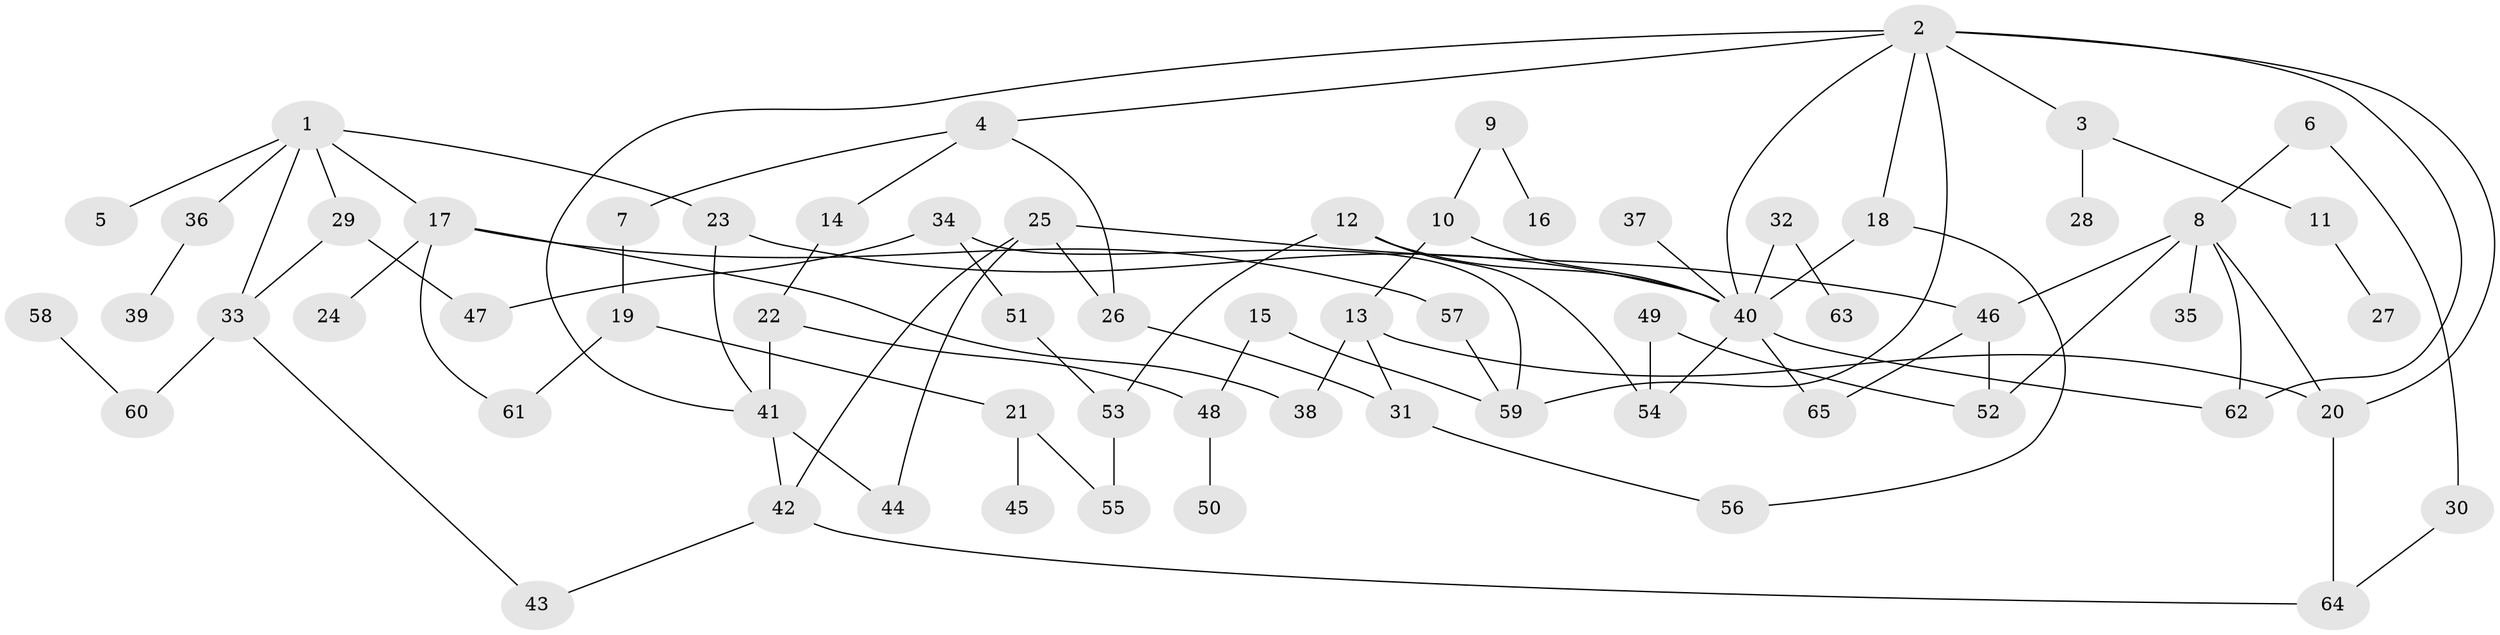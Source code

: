 // original degree distribution, {12: 0.009345794392523364, 4: 0.102803738317757, 6: 0.018691588785046728, 3: 0.2336448598130841, 8: 0.009345794392523364, 1: 0.2523364485981308, 5: 0.037383177570093455, 2: 0.3364485981308411}
// Generated by graph-tools (version 1.1) at 2025/36/03/04/25 23:36:12]
// undirected, 65 vertices, 90 edges
graph export_dot {
  node [color=gray90,style=filled];
  1;
  2;
  3;
  4;
  5;
  6;
  7;
  8;
  9;
  10;
  11;
  12;
  13;
  14;
  15;
  16;
  17;
  18;
  19;
  20;
  21;
  22;
  23;
  24;
  25;
  26;
  27;
  28;
  29;
  30;
  31;
  32;
  33;
  34;
  35;
  36;
  37;
  38;
  39;
  40;
  41;
  42;
  43;
  44;
  45;
  46;
  47;
  48;
  49;
  50;
  51;
  52;
  53;
  54;
  55;
  56;
  57;
  58;
  59;
  60;
  61;
  62;
  63;
  64;
  65;
  1 -- 5 [weight=1.0];
  1 -- 17 [weight=1.0];
  1 -- 23 [weight=1.0];
  1 -- 29 [weight=1.0];
  1 -- 33 [weight=1.0];
  1 -- 36 [weight=1.0];
  2 -- 3 [weight=1.0];
  2 -- 4 [weight=1.0];
  2 -- 18 [weight=1.0];
  2 -- 20 [weight=1.0];
  2 -- 40 [weight=1.0];
  2 -- 41 [weight=1.0];
  2 -- 59 [weight=1.0];
  2 -- 62 [weight=1.0];
  3 -- 11 [weight=1.0];
  3 -- 28 [weight=1.0];
  4 -- 7 [weight=1.0];
  4 -- 14 [weight=1.0];
  4 -- 26 [weight=1.0];
  6 -- 8 [weight=1.0];
  6 -- 30 [weight=1.0];
  7 -- 19 [weight=1.0];
  8 -- 20 [weight=1.0];
  8 -- 35 [weight=1.0];
  8 -- 46 [weight=1.0];
  8 -- 52 [weight=1.0];
  8 -- 62 [weight=1.0];
  9 -- 10 [weight=1.0];
  9 -- 16 [weight=1.0];
  10 -- 13 [weight=1.0];
  10 -- 40 [weight=1.0];
  11 -- 27 [weight=1.0];
  12 -- 40 [weight=1.0];
  12 -- 53 [weight=1.0];
  12 -- 54 [weight=1.0];
  13 -- 20 [weight=1.0];
  13 -- 31 [weight=1.0];
  13 -- 38 [weight=1.0];
  14 -- 22 [weight=1.0];
  15 -- 48 [weight=1.0];
  15 -- 59 [weight=1.0];
  17 -- 24 [weight=1.0];
  17 -- 38 [weight=1.0];
  17 -- 57 [weight=1.0];
  17 -- 61 [weight=1.0];
  18 -- 40 [weight=1.0];
  18 -- 56 [weight=1.0];
  19 -- 21 [weight=1.0];
  19 -- 61 [weight=1.0];
  20 -- 64 [weight=1.0];
  21 -- 45 [weight=1.0];
  21 -- 55 [weight=1.0];
  22 -- 41 [weight=1.0];
  22 -- 48 [weight=1.0];
  23 -- 40 [weight=1.0];
  23 -- 41 [weight=1.0];
  25 -- 26 [weight=1.0];
  25 -- 42 [weight=1.0];
  25 -- 44 [weight=1.0];
  25 -- 46 [weight=1.0];
  26 -- 31 [weight=1.0];
  29 -- 33 [weight=1.0];
  29 -- 47 [weight=2.0];
  30 -- 64 [weight=1.0];
  31 -- 56 [weight=1.0];
  32 -- 40 [weight=2.0];
  32 -- 63 [weight=1.0];
  33 -- 43 [weight=1.0];
  33 -- 60 [weight=1.0];
  34 -- 47 [weight=1.0];
  34 -- 51 [weight=1.0];
  34 -- 59 [weight=1.0];
  36 -- 39 [weight=1.0];
  37 -- 40 [weight=2.0];
  40 -- 54 [weight=1.0];
  40 -- 62 [weight=1.0];
  40 -- 65 [weight=1.0];
  41 -- 42 [weight=1.0];
  41 -- 44 [weight=1.0];
  42 -- 43 [weight=1.0];
  42 -- 64 [weight=1.0];
  46 -- 52 [weight=1.0];
  46 -- 65 [weight=1.0];
  48 -- 50 [weight=1.0];
  49 -- 52 [weight=1.0];
  49 -- 54 [weight=1.0];
  51 -- 53 [weight=1.0];
  53 -- 55 [weight=1.0];
  57 -- 59 [weight=1.0];
  58 -- 60 [weight=1.0];
}
